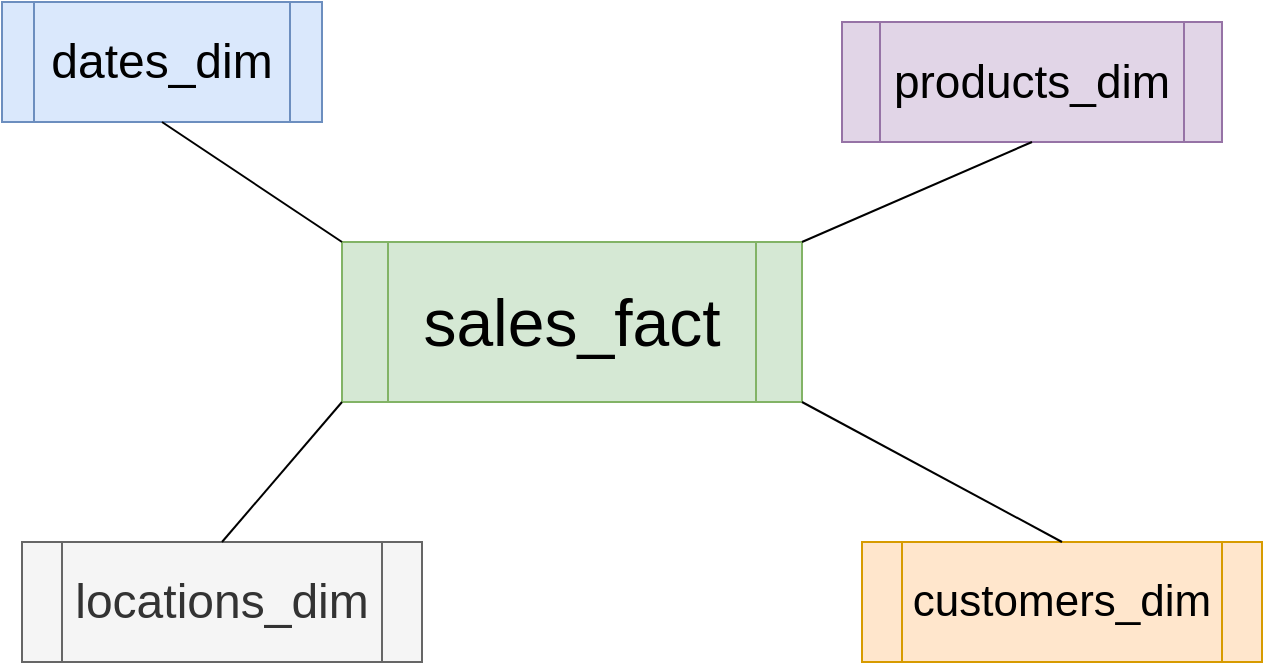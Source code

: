 <mxfile version="26.0.4">
  <diagram name="Page-1" id="JPd0dMD4PLcVTyGXg_rG">
    <mxGraphModel dx="1114" dy="849" grid="1" gridSize="10" guides="1" tooltips="1" connect="1" arrows="1" fold="1" page="1" pageScale="1" pageWidth="850" pageHeight="1100" math="0" shadow="0">
      <root>
        <mxCell id="0" />
        <mxCell id="1" parent="0" />
        <mxCell id="uLZbaDFwx-mzluyhf61x-1" value="&lt;font style=&quot;font-size: 33px;&quot;&gt;sales_fact&lt;/font&gt;" style="shape=process;whiteSpace=wrap;html=1;backgroundOutline=1;fillColor=#d5e8d4;strokeColor=#82b366;" vertex="1" parent="1">
          <mxGeometry x="300" y="280" width="230" height="80" as="geometry" />
        </mxCell>
        <mxCell id="uLZbaDFwx-mzluyhf61x-2" value="&lt;font style=&quot;font-size: 23px;&quot;&gt;products_dim&lt;/font&gt;" style="shape=process;whiteSpace=wrap;html=1;backgroundOutline=1;fillColor=#e1d5e7;strokeColor=#9673a6;" vertex="1" parent="1">
          <mxGeometry x="550" y="170" width="190" height="60" as="geometry" />
        </mxCell>
        <mxCell id="uLZbaDFwx-mzluyhf61x-3" value="&lt;font style=&quot;font-size: 24px;&quot;&gt;dates_dim&lt;/font&gt;" style="shape=process;whiteSpace=wrap;html=1;backgroundOutline=1;fillColor=#dae8fc;strokeColor=#6c8ebf;" vertex="1" parent="1">
          <mxGeometry x="130" y="160" width="160" height="60" as="geometry" />
        </mxCell>
        <mxCell id="uLZbaDFwx-mzluyhf61x-4" value="&lt;font style=&quot;font-size: 22px;&quot;&gt;customers_dim&lt;/font&gt;" style="shape=process;whiteSpace=wrap;html=1;backgroundOutline=1;fillColor=#ffe6cc;strokeColor=#d79b00;" vertex="1" parent="1">
          <mxGeometry x="560" y="430" width="200" height="60" as="geometry" />
        </mxCell>
        <mxCell id="uLZbaDFwx-mzluyhf61x-5" value="&lt;font style=&quot;font-size: 24px;&quot;&gt;locations_dim&lt;/font&gt;" style="shape=process;whiteSpace=wrap;html=1;backgroundOutline=1;fillColor=#f5f5f5;strokeColor=#666666;fontColor=#333333;" vertex="1" parent="1">
          <mxGeometry x="140" y="430" width="200" height="60" as="geometry" />
        </mxCell>
        <mxCell id="uLZbaDFwx-mzluyhf61x-7" value="" style="endArrow=none;html=1;rounded=0;entryX=0;entryY=1;entryDx=0;entryDy=0;exitX=0.5;exitY=0;exitDx=0;exitDy=0;" edge="1" parent="1" source="uLZbaDFwx-mzluyhf61x-5" target="uLZbaDFwx-mzluyhf61x-1">
          <mxGeometry width="50" height="50" relative="1" as="geometry">
            <mxPoint x="400" y="450" as="sourcePoint" />
            <mxPoint x="450" y="400" as="targetPoint" />
          </mxGeometry>
        </mxCell>
        <mxCell id="uLZbaDFwx-mzluyhf61x-8" value="" style="endArrow=none;html=1;rounded=0;entryX=1;entryY=1;entryDx=0;entryDy=0;exitX=0.5;exitY=0;exitDx=0;exitDy=0;" edge="1" parent="1" source="uLZbaDFwx-mzluyhf61x-4" target="uLZbaDFwx-mzluyhf61x-1">
          <mxGeometry width="50" height="50" relative="1" as="geometry">
            <mxPoint x="400" y="450" as="sourcePoint" />
            <mxPoint x="450" y="400" as="targetPoint" />
          </mxGeometry>
        </mxCell>
        <mxCell id="uLZbaDFwx-mzluyhf61x-9" value="" style="endArrow=none;html=1;rounded=0;entryX=0.5;entryY=1;entryDx=0;entryDy=0;exitX=1;exitY=0;exitDx=0;exitDy=0;" edge="1" parent="1" source="uLZbaDFwx-mzluyhf61x-1" target="uLZbaDFwx-mzluyhf61x-2">
          <mxGeometry width="50" height="50" relative="1" as="geometry">
            <mxPoint x="400" y="450" as="sourcePoint" />
            <mxPoint x="450" y="400" as="targetPoint" />
          </mxGeometry>
        </mxCell>
        <mxCell id="uLZbaDFwx-mzluyhf61x-10" value="" style="endArrow=none;html=1;rounded=0;exitX=0.5;exitY=1;exitDx=0;exitDy=0;entryX=0;entryY=0;entryDx=0;entryDy=0;" edge="1" parent="1" source="uLZbaDFwx-mzluyhf61x-3" target="uLZbaDFwx-mzluyhf61x-1">
          <mxGeometry width="50" height="50" relative="1" as="geometry">
            <mxPoint x="400" y="450" as="sourcePoint" />
            <mxPoint x="450" y="400" as="targetPoint" />
          </mxGeometry>
        </mxCell>
      </root>
    </mxGraphModel>
  </diagram>
</mxfile>
